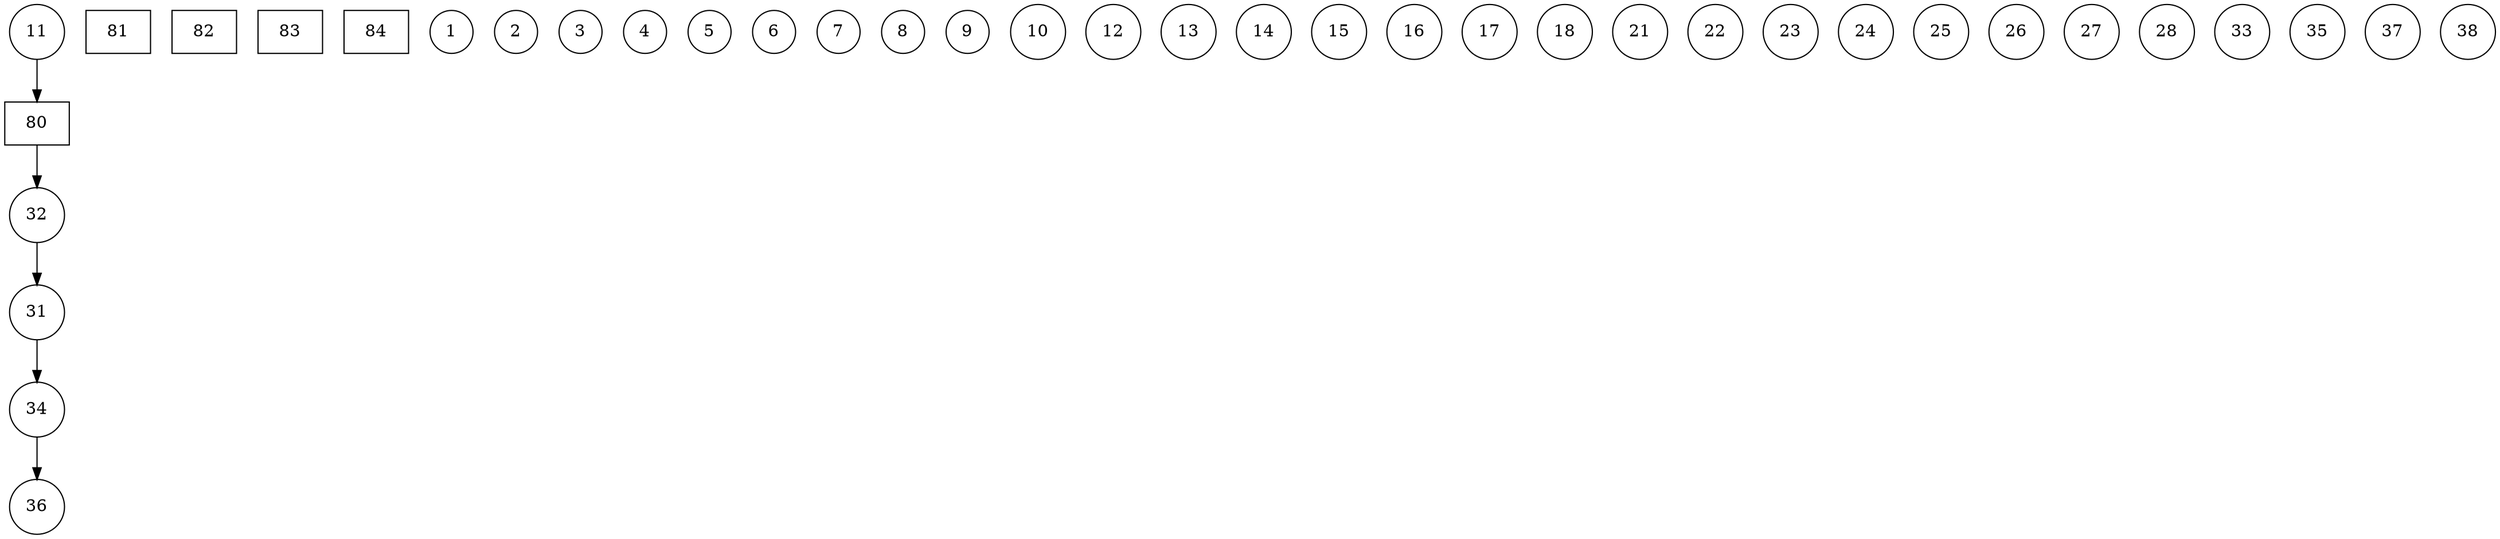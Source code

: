 digraph{
	node[shape=circle];
	
	80 [shape=rectangle, pos="0,0!"];
	81 [shape=rectangle, pos="-4.5,3.75!"];
	82 [shape=rectangle, pos="3.75,3.75!"];
	83 [shape=rectangle, pos="3.75,-3.75!"];
	84 [shape=rectangle, pos="-4.5,-3.75!"];
	
	1 [pos="-1.5,0.6!"];
	2 [pos="-1.5,-0.6!"];
	3 [pos="-3,0.6!"];
	4 [pos="-3,-0.6!"];
	5 [pos="-4.5,0.6!"];
	6 [pos="-4.5,-0.6!"];
	7 [pos="-6,0.6!"];
	8 [pos="-6,-0.6!"];
	9 [pos="-7.5,0.6!"];
	10 [pos="-7.5,-0.6!"];
	
	11 [pos="0.6,1.5!"];
	12 [pos="-0.6,1.5!"];
	13 [pos="0.6,3!"];
	14 [pos="-0.6,3!"];
	15 [pos="0.6,4.5!"];
	16 [pos="-0.6,4.5!"];
	17 [pos="0.6,6!"];
	18 [pos="-0.6,6!"];
	
	21 [pos="1.5,-0.6!"];
	22 [pos="1.5,0.6!"];
	23 [pos="3,-0.6!"];
	24 [pos="3,0.6!"];
	25 [pos="4.5,-0.6!"];
	26 [pos="4.5,0.6!"];
	27 [pos="6,-0.6!"];
	28 [pos="6,0.6!"];
	
	31 [pos="-0.6,-1.5!"];
	32 [pos="0.6,-1.5!"];
	33 [pos="-0.6,-3!"];
	34 [pos="0.6,-3!"];
	35 [pos="-0.6,-4.5!"];
	36 [pos="0.6,-4.5!"];
	37 [pos="-0.6,-6!"];
	38 [pos="0.6,-6!"];
11 -> 80[color=black];
80 -> 32[color=black];
32 -> 31[color=black];
31 -> 34[color=black];
34 -> 36[color=black];
}
